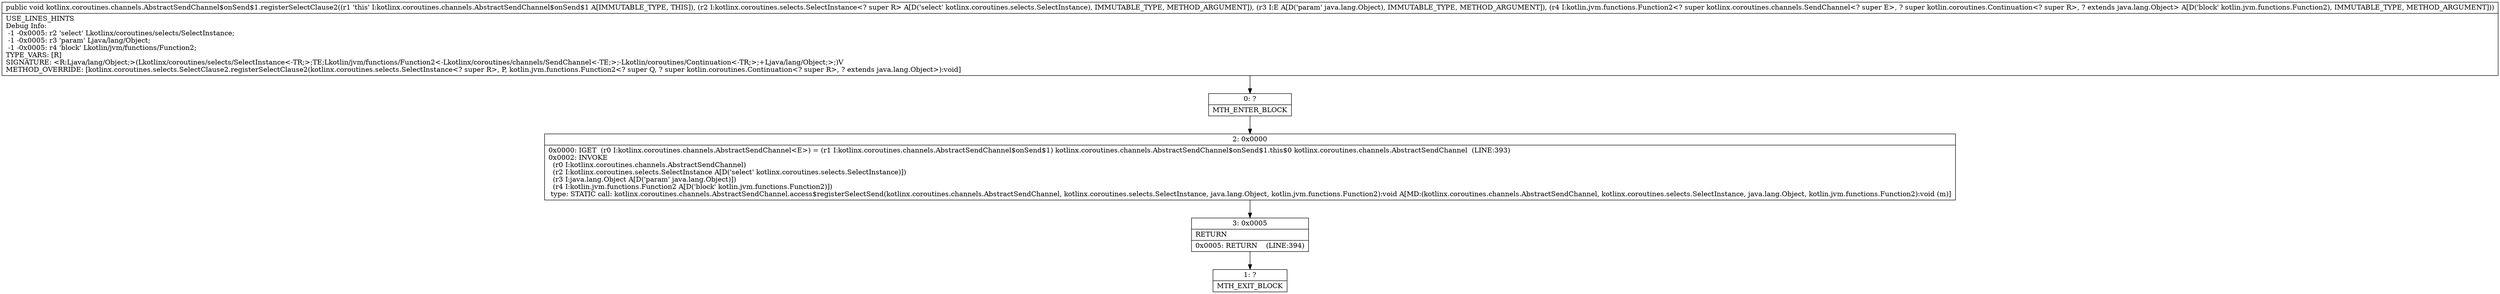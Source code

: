 digraph "CFG forkotlinx.coroutines.channels.AbstractSendChannel$onSend$1.registerSelectClause2(Lkotlinx\/coroutines\/selects\/SelectInstance;Ljava\/lang\/Object;Lkotlin\/jvm\/functions\/Function2;)V" {
Node_0 [shape=record,label="{0\:\ ?|MTH_ENTER_BLOCK\l}"];
Node_2 [shape=record,label="{2\:\ 0x0000|0x0000: IGET  (r0 I:kotlinx.coroutines.channels.AbstractSendChannel\<E\>) = (r1 I:kotlinx.coroutines.channels.AbstractSendChannel$onSend$1) kotlinx.coroutines.channels.AbstractSendChannel$onSend$1.this$0 kotlinx.coroutines.channels.AbstractSendChannel  (LINE:393)\l0x0002: INVOKE  \l  (r0 I:kotlinx.coroutines.channels.AbstractSendChannel)\l  (r2 I:kotlinx.coroutines.selects.SelectInstance A[D('select' kotlinx.coroutines.selects.SelectInstance)])\l  (r3 I:java.lang.Object A[D('param' java.lang.Object)])\l  (r4 I:kotlin.jvm.functions.Function2 A[D('block' kotlin.jvm.functions.Function2)])\l type: STATIC call: kotlinx.coroutines.channels.AbstractSendChannel.access$registerSelectSend(kotlinx.coroutines.channels.AbstractSendChannel, kotlinx.coroutines.selects.SelectInstance, java.lang.Object, kotlin.jvm.functions.Function2):void A[MD:(kotlinx.coroutines.channels.AbstractSendChannel, kotlinx.coroutines.selects.SelectInstance, java.lang.Object, kotlin.jvm.functions.Function2):void (m)]\l}"];
Node_3 [shape=record,label="{3\:\ 0x0005|RETURN\l|0x0005: RETURN    (LINE:394)\l}"];
Node_1 [shape=record,label="{1\:\ ?|MTH_EXIT_BLOCK\l}"];
MethodNode[shape=record,label="{public void kotlinx.coroutines.channels.AbstractSendChannel$onSend$1.registerSelectClause2((r1 'this' I:kotlinx.coroutines.channels.AbstractSendChannel$onSend$1 A[IMMUTABLE_TYPE, THIS]), (r2 I:kotlinx.coroutines.selects.SelectInstance\<? super R\> A[D('select' kotlinx.coroutines.selects.SelectInstance), IMMUTABLE_TYPE, METHOD_ARGUMENT]), (r3 I:E A[D('param' java.lang.Object), IMMUTABLE_TYPE, METHOD_ARGUMENT]), (r4 I:kotlin.jvm.functions.Function2\<? super kotlinx.coroutines.channels.SendChannel\<? super E\>, ? super kotlin.coroutines.Continuation\<? super R\>, ? extends java.lang.Object\> A[D('block' kotlin.jvm.functions.Function2), IMMUTABLE_TYPE, METHOD_ARGUMENT]))  | USE_LINES_HINTS\lDebug Info:\l  \-1 \-0x0005: r2 'select' Lkotlinx\/coroutines\/selects\/SelectInstance;\l  \-1 \-0x0005: r3 'param' Ljava\/lang\/Object;\l  \-1 \-0x0005: r4 'block' Lkotlin\/jvm\/functions\/Function2;\lTYPE_VARS: [R]\lSIGNATURE: \<R:Ljava\/lang\/Object;\>(Lkotlinx\/coroutines\/selects\/SelectInstance\<\-TR;\>;TE;Lkotlin\/jvm\/functions\/Function2\<\-Lkotlinx\/coroutines\/channels\/SendChannel\<\-TE;\>;\-Lkotlin\/coroutines\/Continuation\<\-TR;\>;+Ljava\/lang\/Object;\>;)V\lMETHOD_OVERRIDE: [kotlinx.coroutines.selects.SelectClause2.registerSelectClause2(kotlinx.coroutines.selects.SelectInstance\<? super R\>, P, kotlin.jvm.functions.Function2\<? super Q, ? super kotlin.coroutines.Continuation\<? super R\>, ? extends java.lang.Object\>):void]\l}"];
MethodNode -> Node_0;Node_0 -> Node_2;
Node_2 -> Node_3;
Node_3 -> Node_1;
}

